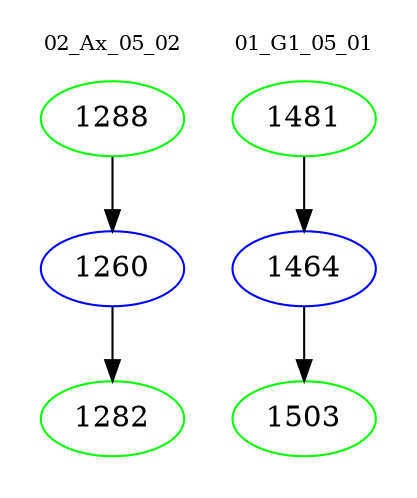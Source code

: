 digraph{
subgraph cluster_0 {
color = white
label = "02_Ax_05_02";
fontsize=10;
T0_1288 [label="1288", color="green"]
T0_1288 -> T0_1260 [color="black"]
T0_1260 [label="1260", color="blue"]
T0_1260 -> T0_1282 [color="black"]
T0_1282 [label="1282", color="green"]
}
subgraph cluster_1 {
color = white
label = "01_G1_05_01";
fontsize=10;
T1_1481 [label="1481", color="green"]
T1_1481 -> T1_1464 [color="black"]
T1_1464 [label="1464", color="blue"]
T1_1464 -> T1_1503 [color="black"]
T1_1503 [label="1503", color="green"]
}
}
